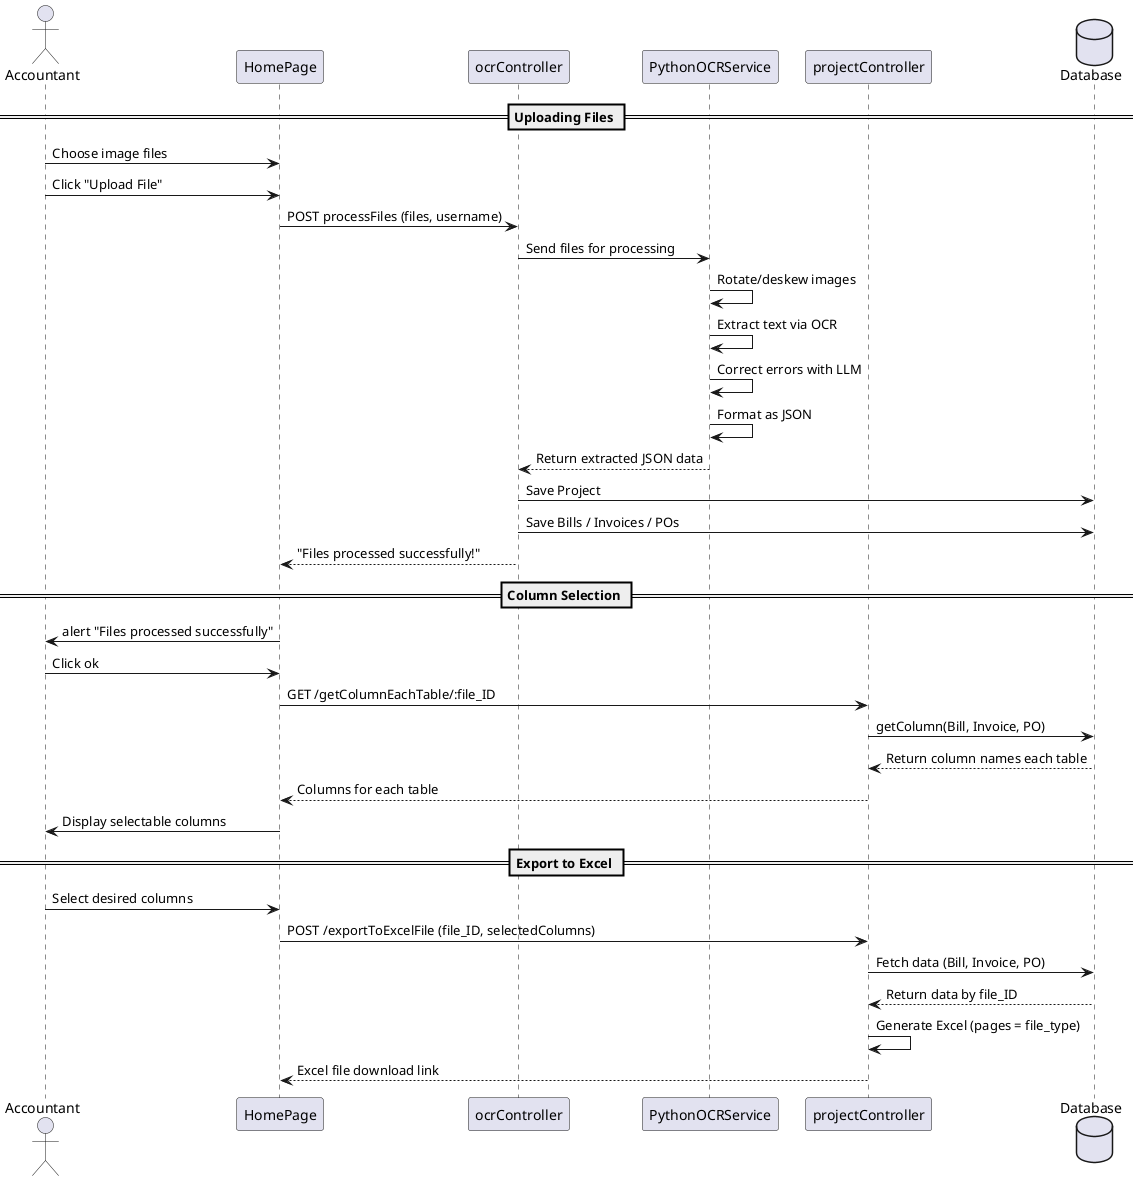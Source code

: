 @startuml
actor Accountant
participant HomePage
participant ocrController
participant PythonOCRService
participant projectController
database Database

== Uploading Files ==
Accountant -> HomePage : Choose image files 
Accountant -> HomePage : Click "Upload File"
HomePage -> ocrController : POST processFiles (files, username)

ocrController -> PythonOCRService : Send files for processing
PythonOCRService -> PythonOCRService : Rotate/deskew images
PythonOCRService -> PythonOCRService : Extract text via OCR
PythonOCRService -> PythonOCRService : Correct errors with LLM
PythonOCRService -> PythonOCRService : Format as JSON
PythonOCRService --> ocrController : Return extracted JSON data

ocrController -> Database : Save Project
ocrController -> Database : Save Bills / Invoices / POs
ocrController --> HomePage : "Files processed successfully!"

== Column Selection ==
HomePage -> Accountant : alert "Files processed successfully"
Accountant -> HomePage : Click ok 
HomePage -> projectController : GET /getColumnEachTable/:file_ID
projectController -> Database : getColumn(Bill, Invoice, PO)
Database --> projectController : Return column names each table
projectController --> HomePage : Columns for each table
HomePage -> Accountant : Display selectable columns

== Export to Excel ==
Accountant -> HomePage : Select desired columns
HomePage -> projectController : POST /exportToExcelFile (file_ID, selectedColumns)
projectController -> Database : Fetch data (Bill, Invoice, PO)
Database --> projectController : Return data by file_ID
projectController -> projectController : Generate Excel (pages = file_type)
projectController --> HomePage : Excel file download link
@enduml